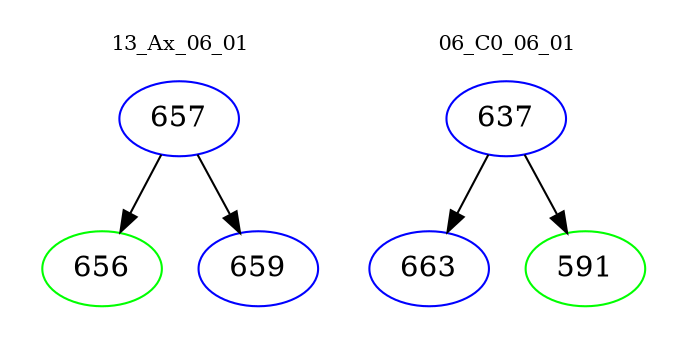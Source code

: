 digraph{
subgraph cluster_0 {
color = white
label = "13_Ax_06_01";
fontsize=10;
T0_657 [label="657", color="blue"]
T0_657 -> T0_656 [color="black"]
T0_656 [label="656", color="green"]
T0_657 -> T0_659 [color="black"]
T0_659 [label="659", color="blue"]
}
subgraph cluster_1 {
color = white
label = "06_C0_06_01";
fontsize=10;
T1_637 [label="637", color="blue"]
T1_637 -> T1_663 [color="black"]
T1_663 [label="663", color="blue"]
T1_637 -> T1_591 [color="black"]
T1_591 [label="591", color="green"]
}
}
